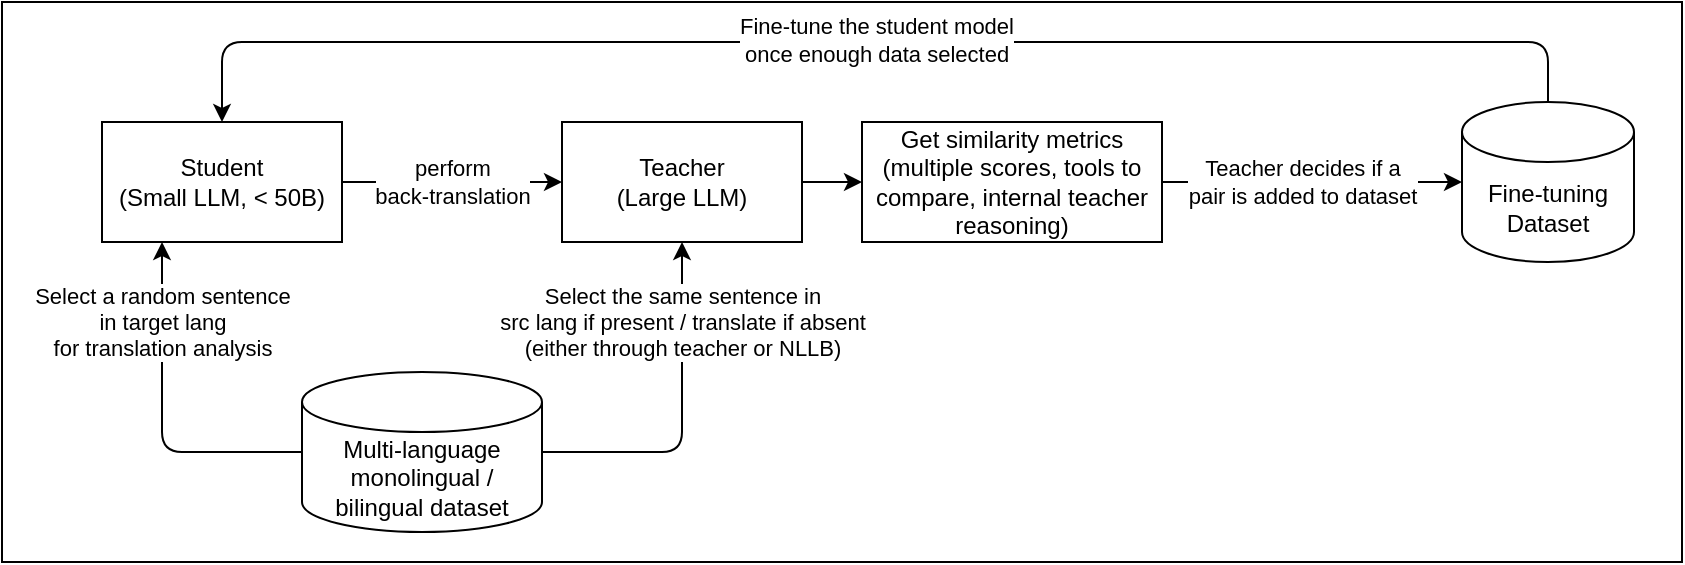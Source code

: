 <mxfile>
    <diagram id="OD5mrEtz2a-ZwAlbM0ZL" name="Page-1">
        <mxGraphModel dx="1783" dy="948" grid="1" gridSize="10" guides="1" tooltips="1" connect="1" arrows="1" fold="1" page="1" pageScale="1" pageWidth="827" pageHeight="1169" math="0" shadow="0">
            <root>
                <mxCell id="0"/>
                <mxCell id="1" parent="0"/>
                <mxCell id="20" value="" style="rounded=0;whiteSpace=wrap;html=1;" parent="1" vertex="1">
                    <mxGeometry y="360" width="840" height="280" as="geometry"/>
                </mxCell>
                <mxCell id="5" value="Student&lt;br&gt;&lt;div&gt;(Small LLM, &amp;lt; 50B)&lt;/div&gt;" style="rounded=0;whiteSpace=wrap;html=1;" parent="1" vertex="1">
                    <mxGeometry x="50" y="420" width="120" height="60" as="geometry"/>
                </mxCell>
                <mxCell id="6" value="Multi-language monolingual / bilingual dataset" style="shape=cylinder3;whiteSpace=wrap;html=1;boundedLbl=1;backgroundOutline=1;size=15;" parent="1" vertex="1">
                    <mxGeometry x="150" y="545" width="120" height="80" as="geometry"/>
                </mxCell>
                <mxCell id="9" value="" style="endArrow=classic;html=1;exitX=1;exitY=0.5;exitDx=0;exitDy=0;entryX=0;entryY=0.5;entryDx=0;entryDy=0;" parent="1" source="5" target="37" edge="1">
                    <mxGeometry width="50" height="50" relative="1" as="geometry">
                        <mxPoint x="340" y="400" as="sourcePoint"/>
                        <mxPoint x="390" y="350" as="targetPoint"/>
                    </mxGeometry>
                </mxCell>
                <mxCell id="10" value="perform&lt;br&gt;back-translation" style="edgeLabel;html=1;align=center;verticalAlign=middle;resizable=0;points=[];" parent="9" vertex="1" connectable="0">
                    <mxGeometry relative="1" as="geometry">
                        <mxPoint as="offset"/>
                    </mxGeometry>
                </mxCell>
                <mxCell id="11" value="&lt;div&gt;Fine-tuning&lt;/div&gt;Dataset" style="shape=cylinder3;whiteSpace=wrap;html=1;boundedLbl=1;backgroundOutline=1;size=15;" parent="1" vertex="1">
                    <mxGeometry x="730" y="410" width="86" height="80" as="geometry"/>
                </mxCell>
                <mxCell id="19" value="" style="endArrow=classic;html=1;exitX=0.5;exitY=0;exitDx=0;exitDy=0;entryX=0.5;entryY=0;entryDx=0;entryDy=0;exitPerimeter=0;" parent="1" source="11" target="5" edge="1">
                    <mxGeometry width="50" height="50" relative="1" as="geometry">
                        <mxPoint x="910" y="420" as="sourcePoint"/>
                        <mxPoint x="390" y="390" as="targetPoint"/>
                        <Array as="points">
                            <mxPoint x="773" y="380"/>
                            <mxPoint x="110" y="380"/>
                        </Array>
                    </mxGeometry>
                </mxCell>
                <mxCell id="21" value="Fine-tune the student model&lt;br&gt;once enough data selected" style="edgeLabel;html=1;align=center;verticalAlign=middle;resizable=0;points=[];" parent="19" vertex="1" connectable="0">
                    <mxGeometry y="-1" relative="1" as="geometry">
                        <mxPoint as="offset"/>
                    </mxGeometry>
                </mxCell>
                <mxCell id="25" value="Get similarity metrics (multiple scores, tools to compare, internal teacher reasoning)" style="rounded=0;whiteSpace=wrap;html=1;" parent="1" vertex="1">
                    <mxGeometry x="430" y="420" width="150" height="60" as="geometry"/>
                </mxCell>
                <mxCell id="33" value="" style="endArrow=classic;html=1;entryX=0.25;entryY=1;entryDx=0;entryDy=0;exitX=0;exitY=0.5;exitDx=0;exitDy=0;exitPerimeter=0;" parent="1" source="6" target="5" edge="1">
                    <mxGeometry width="50" height="50" relative="1" as="geometry">
                        <mxPoint x="330" y="670" as="sourcePoint"/>
                        <mxPoint x="380" y="620" as="targetPoint"/>
                        <Array as="points">
                            <mxPoint x="80" y="585"/>
                        </Array>
                    </mxGeometry>
                </mxCell>
                <mxCell id="34" value="Select a random sentence&lt;div&gt;in target lang &lt;br&gt;for translation analysis&lt;/div&gt;" style="edgeLabel;html=1;align=center;verticalAlign=middle;resizable=0;points=[];" parent="33" vertex="1" connectable="0">
                    <mxGeometry x="-0.061" y="-1" relative="1" as="geometry">
                        <mxPoint x="-1" y="-53" as="offset"/>
                    </mxGeometry>
                </mxCell>
                <mxCell id="37" value="Teacher&lt;div&gt;(Large LLM)&lt;/div&gt;" style="rounded=0;whiteSpace=wrap;html=1;" vertex="1" parent="1">
                    <mxGeometry x="280" y="420" width="120" height="60" as="geometry"/>
                </mxCell>
                <mxCell id="38" value="" style="endArrow=classic;html=1;exitX=1;exitY=0.5;exitDx=0;exitDy=0;entryX=0;entryY=0.5;entryDx=0;entryDy=0;" edge="1" parent="1" source="37" target="25">
                    <mxGeometry width="50" height="50" relative="1" as="geometry">
                        <mxPoint x="410" y="520" as="sourcePoint"/>
                        <mxPoint x="460" y="470" as="targetPoint"/>
                    </mxGeometry>
                </mxCell>
                <mxCell id="39" value="" style="endArrow=classic;html=1;exitX=1;exitY=0.5;exitDx=0;exitDy=0;exitPerimeter=0;" edge="1" parent="1" source="6">
                    <mxGeometry width="50" height="50" relative="1" as="geometry">
                        <mxPoint x="410" y="520" as="sourcePoint"/>
                        <mxPoint x="340" y="480" as="targetPoint"/>
                        <Array as="points">
                            <mxPoint x="340" y="585"/>
                        </Array>
                    </mxGeometry>
                </mxCell>
                <mxCell id="40" value="Select the same sentence in&lt;br&gt;src lang if present / translate if absent&lt;div&gt;(either through teacher or NLLB)&lt;/div&gt;" style="edgeLabel;html=1;align=center;verticalAlign=middle;resizable=0;points=[];" vertex="1" connectable="0" parent="39">
                    <mxGeometry x="0.633" y="-1" relative="1" as="geometry">
                        <mxPoint x="-1" y="8" as="offset"/>
                    </mxGeometry>
                </mxCell>
                <mxCell id="42" value="" style="endArrow=classic;html=1;exitX=1;exitY=0.5;exitDx=0;exitDy=0;entryX=0;entryY=0.5;entryDx=0;entryDy=0;entryPerimeter=0;" edge="1" parent="1" source="25" target="11">
                    <mxGeometry width="50" height="50" relative="1" as="geometry">
                        <mxPoint x="410" y="520" as="sourcePoint"/>
                        <mxPoint x="460" y="470" as="targetPoint"/>
                        <Array as="points">
                            <mxPoint x="610" y="450"/>
                        </Array>
                    </mxGeometry>
                </mxCell>
                <mxCell id="43" value="Teacher decides if a&lt;br&gt;pair is added to dataset" style="edgeLabel;html=1;align=center;verticalAlign=middle;resizable=0;points=[];" vertex="1" connectable="0" parent="42">
                    <mxGeometry x="0.176" relative="1" as="geometry">
                        <mxPoint x="-18" as="offset"/>
                    </mxGeometry>
                </mxCell>
            </root>
        </mxGraphModel>
    </diagram>
</mxfile>
